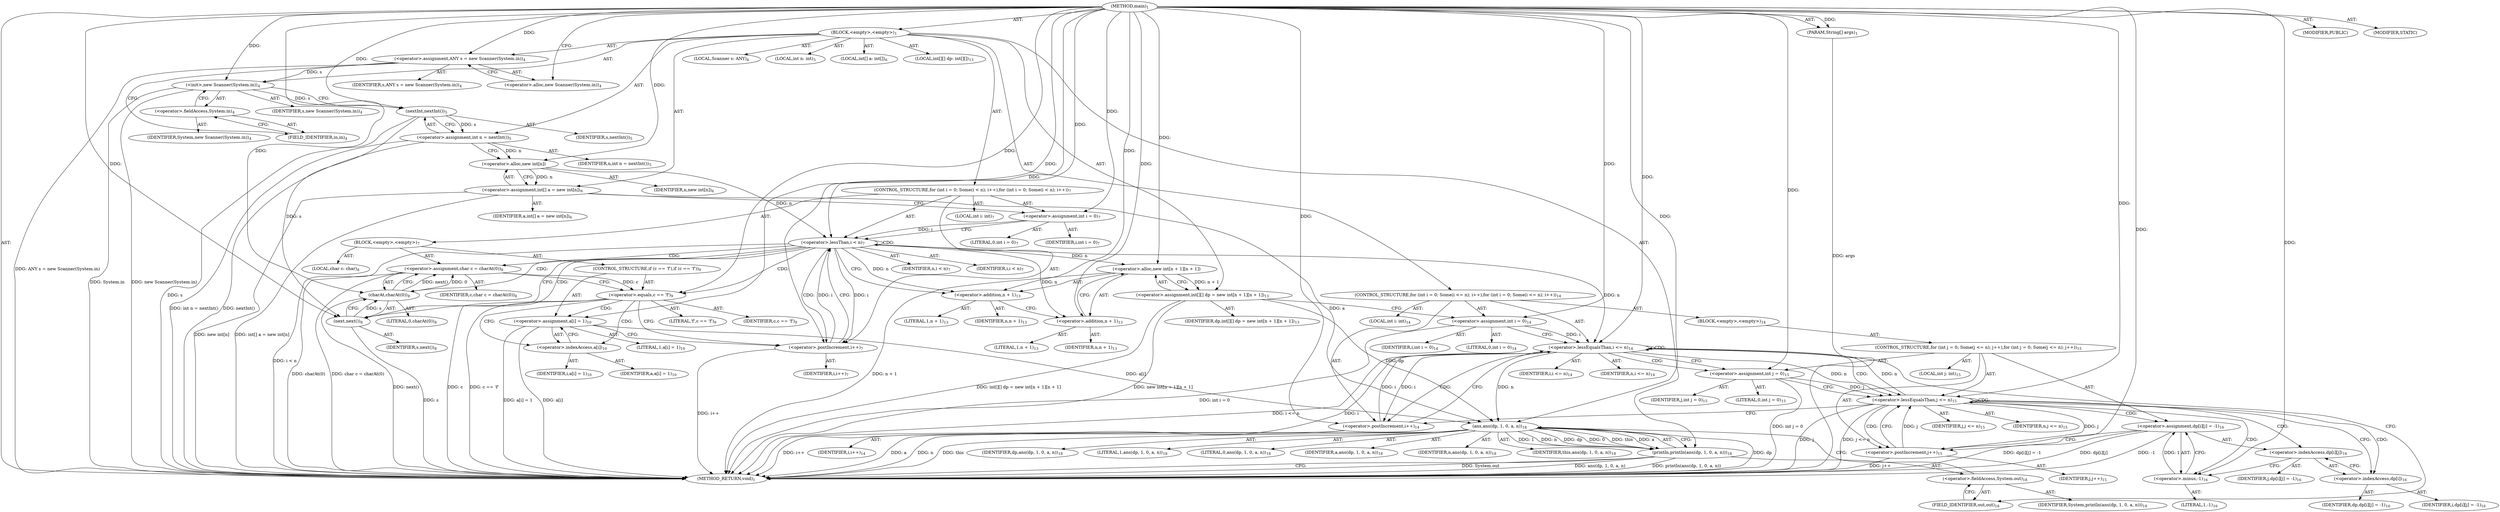 digraph "main" {  
"19" [label = <(METHOD,main)<SUB>1</SUB>> ]
"20" [label = <(PARAM,String[] args)<SUB>1</SUB>> ]
"21" [label = <(BLOCK,&lt;empty&gt;,&lt;empty&gt;)<SUB>1</SUB>> ]
"4" [label = <(LOCAL,Scanner s: ANY)<SUB>4</SUB>> ]
"22" [label = <(&lt;operator&gt;.assignment,ANY s = new Scanner(System.in))<SUB>4</SUB>> ]
"23" [label = <(IDENTIFIER,s,ANY s = new Scanner(System.in))<SUB>4</SUB>> ]
"24" [label = <(&lt;operator&gt;.alloc,new Scanner(System.in))<SUB>4</SUB>> ]
"25" [label = <(&lt;init&gt;,new Scanner(System.in))<SUB>4</SUB>> ]
"3" [label = <(IDENTIFIER,s,new Scanner(System.in))<SUB>4</SUB>> ]
"26" [label = <(&lt;operator&gt;.fieldAccess,System.in)<SUB>4</SUB>> ]
"27" [label = <(IDENTIFIER,System,new Scanner(System.in))<SUB>4</SUB>> ]
"28" [label = <(FIELD_IDENTIFIER,in,in)<SUB>4</SUB>> ]
"29" [label = <(LOCAL,int n: int)<SUB>5</SUB>> ]
"30" [label = <(&lt;operator&gt;.assignment,int n = nextInt())<SUB>5</SUB>> ]
"31" [label = <(IDENTIFIER,n,int n = nextInt())<SUB>5</SUB>> ]
"32" [label = <(nextInt,nextInt())<SUB>5</SUB>> ]
"33" [label = <(IDENTIFIER,s,nextInt())<SUB>5</SUB>> ]
"34" [label = <(LOCAL,int[] a: int[])<SUB>6</SUB>> ]
"35" [label = <(&lt;operator&gt;.assignment,int[] a = new int[n])<SUB>6</SUB>> ]
"36" [label = <(IDENTIFIER,a,int[] a = new int[n])<SUB>6</SUB>> ]
"37" [label = <(&lt;operator&gt;.alloc,new int[n])> ]
"38" [label = <(IDENTIFIER,n,new int[n])<SUB>6</SUB>> ]
"39" [label = <(CONTROL_STRUCTURE,for (int i = 0; Some(i &lt; n); i++),for (int i = 0; Some(i &lt; n); i++))<SUB>7</SUB>> ]
"40" [label = <(LOCAL,int i: int)<SUB>7</SUB>> ]
"41" [label = <(&lt;operator&gt;.assignment,int i = 0)<SUB>7</SUB>> ]
"42" [label = <(IDENTIFIER,i,int i = 0)<SUB>7</SUB>> ]
"43" [label = <(LITERAL,0,int i = 0)<SUB>7</SUB>> ]
"44" [label = <(&lt;operator&gt;.lessThan,i &lt; n)<SUB>7</SUB>> ]
"45" [label = <(IDENTIFIER,i,i &lt; n)<SUB>7</SUB>> ]
"46" [label = <(IDENTIFIER,n,i &lt; n)<SUB>7</SUB>> ]
"47" [label = <(&lt;operator&gt;.postIncrement,i++)<SUB>7</SUB>> ]
"48" [label = <(IDENTIFIER,i,i++)<SUB>7</SUB>> ]
"49" [label = <(BLOCK,&lt;empty&gt;,&lt;empty&gt;)<SUB>7</SUB>> ]
"50" [label = <(LOCAL,char c: char)<SUB>8</SUB>> ]
"51" [label = <(&lt;operator&gt;.assignment,char c = charAt(0))<SUB>8</SUB>> ]
"52" [label = <(IDENTIFIER,c,char c = charAt(0))<SUB>8</SUB>> ]
"53" [label = <(charAt,charAt(0))<SUB>8</SUB>> ]
"54" [label = <(next,next())<SUB>8</SUB>> ]
"55" [label = <(IDENTIFIER,s,next())<SUB>8</SUB>> ]
"56" [label = <(LITERAL,0,charAt(0))<SUB>8</SUB>> ]
"57" [label = <(CONTROL_STRUCTURE,if (c == 'f'),if (c == 'f'))<SUB>9</SUB>> ]
"58" [label = <(&lt;operator&gt;.equals,c == 'f')<SUB>9</SUB>> ]
"59" [label = <(IDENTIFIER,c,c == 'f')<SUB>9</SUB>> ]
"60" [label = <(LITERAL,'f',c == 'f')<SUB>9</SUB>> ]
"61" [label = <(&lt;operator&gt;.assignment,a[i] = 1)<SUB>10</SUB>> ]
"62" [label = <(&lt;operator&gt;.indexAccess,a[i])<SUB>10</SUB>> ]
"63" [label = <(IDENTIFIER,a,a[i] = 1)<SUB>10</SUB>> ]
"64" [label = <(IDENTIFIER,i,a[i] = 1)<SUB>10</SUB>> ]
"65" [label = <(LITERAL,1,a[i] = 1)<SUB>10</SUB>> ]
"66" [label = <(LOCAL,int[][] dp: int[][])<SUB>13</SUB>> ]
"67" [label = <(&lt;operator&gt;.assignment,int[][] dp = new int[n + 1][n + 1])<SUB>13</SUB>> ]
"68" [label = <(IDENTIFIER,dp,int[][] dp = new int[n + 1][n + 1])<SUB>13</SUB>> ]
"69" [label = <(&lt;operator&gt;.alloc,new int[n + 1][n + 1])> ]
"70" [label = <(&lt;operator&gt;.addition,n + 1)<SUB>13</SUB>> ]
"71" [label = <(IDENTIFIER,n,n + 1)<SUB>13</SUB>> ]
"72" [label = <(LITERAL,1,n + 1)<SUB>13</SUB>> ]
"73" [label = <(&lt;operator&gt;.addition,n + 1)<SUB>13</SUB>> ]
"74" [label = <(IDENTIFIER,n,n + 1)<SUB>13</SUB>> ]
"75" [label = <(LITERAL,1,n + 1)<SUB>13</SUB>> ]
"76" [label = <(CONTROL_STRUCTURE,for (int i = 0; Some(i &lt;= n); i++),for (int i = 0; Some(i &lt;= n); i++))<SUB>14</SUB>> ]
"77" [label = <(LOCAL,int i: int)<SUB>14</SUB>> ]
"78" [label = <(&lt;operator&gt;.assignment,int i = 0)<SUB>14</SUB>> ]
"79" [label = <(IDENTIFIER,i,int i = 0)<SUB>14</SUB>> ]
"80" [label = <(LITERAL,0,int i = 0)<SUB>14</SUB>> ]
"81" [label = <(&lt;operator&gt;.lessEqualsThan,i &lt;= n)<SUB>14</SUB>> ]
"82" [label = <(IDENTIFIER,i,i &lt;= n)<SUB>14</SUB>> ]
"83" [label = <(IDENTIFIER,n,i &lt;= n)<SUB>14</SUB>> ]
"84" [label = <(&lt;operator&gt;.postIncrement,i++)<SUB>14</SUB>> ]
"85" [label = <(IDENTIFIER,i,i++)<SUB>14</SUB>> ]
"86" [label = <(BLOCK,&lt;empty&gt;,&lt;empty&gt;)<SUB>14</SUB>> ]
"87" [label = <(CONTROL_STRUCTURE,for (int j = 0; Some(j &lt;= n); j++),for (int j = 0; Some(j &lt;= n); j++))<SUB>15</SUB>> ]
"88" [label = <(LOCAL,int j: int)<SUB>15</SUB>> ]
"89" [label = <(&lt;operator&gt;.assignment,int j = 0)<SUB>15</SUB>> ]
"90" [label = <(IDENTIFIER,j,int j = 0)<SUB>15</SUB>> ]
"91" [label = <(LITERAL,0,int j = 0)<SUB>15</SUB>> ]
"92" [label = <(&lt;operator&gt;.lessEqualsThan,j &lt;= n)<SUB>15</SUB>> ]
"93" [label = <(IDENTIFIER,j,j &lt;= n)<SUB>15</SUB>> ]
"94" [label = <(IDENTIFIER,n,j &lt;= n)<SUB>15</SUB>> ]
"95" [label = <(&lt;operator&gt;.postIncrement,j++)<SUB>15</SUB>> ]
"96" [label = <(IDENTIFIER,j,j++)<SUB>15</SUB>> ]
"97" [label = <(&lt;operator&gt;.assignment,dp[i][j] = -1)<SUB>16</SUB>> ]
"98" [label = <(&lt;operator&gt;.indexAccess,dp[i][j])<SUB>16</SUB>> ]
"99" [label = <(&lt;operator&gt;.indexAccess,dp[i])<SUB>16</SUB>> ]
"100" [label = <(IDENTIFIER,dp,dp[i][j] = -1)<SUB>16</SUB>> ]
"101" [label = <(IDENTIFIER,i,dp[i][j] = -1)<SUB>16</SUB>> ]
"102" [label = <(IDENTIFIER,j,dp[i][j] = -1)<SUB>16</SUB>> ]
"103" [label = <(&lt;operator&gt;.minus,-1)<SUB>16</SUB>> ]
"104" [label = <(LITERAL,1,-1)<SUB>16</SUB>> ]
"105" [label = <(println,println(ans(dp, 1, 0, a, n)))<SUB>18</SUB>> ]
"106" [label = <(&lt;operator&gt;.fieldAccess,System.out)<SUB>18</SUB>> ]
"107" [label = <(IDENTIFIER,System,println(ans(dp, 1, 0, a, n)))<SUB>18</SUB>> ]
"108" [label = <(FIELD_IDENTIFIER,out,out)<SUB>18</SUB>> ]
"109" [label = <(ans,ans(dp, 1, 0, a, n))<SUB>18</SUB>> ]
"110" [label = <(IDENTIFIER,this,ans(dp, 1, 0, a, n))<SUB>18</SUB>> ]
"111" [label = <(IDENTIFIER,dp,ans(dp, 1, 0, a, n))<SUB>18</SUB>> ]
"112" [label = <(LITERAL,1,ans(dp, 1, 0, a, n))<SUB>18</SUB>> ]
"113" [label = <(LITERAL,0,ans(dp, 1, 0, a, n))<SUB>18</SUB>> ]
"114" [label = <(IDENTIFIER,a,ans(dp, 1, 0, a, n))<SUB>18</SUB>> ]
"115" [label = <(IDENTIFIER,n,ans(dp, 1, 0, a, n))<SUB>18</SUB>> ]
"116" [label = <(MODIFIER,PUBLIC)> ]
"117" [label = <(MODIFIER,STATIC)> ]
"118" [label = <(METHOD_RETURN,void)<SUB>1</SUB>> ]
  "19" -> "20"  [ label = "AST: "] 
  "19" -> "21"  [ label = "AST: "] 
  "19" -> "116"  [ label = "AST: "] 
  "19" -> "117"  [ label = "AST: "] 
  "19" -> "118"  [ label = "AST: "] 
  "21" -> "4"  [ label = "AST: "] 
  "21" -> "22"  [ label = "AST: "] 
  "21" -> "25"  [ label = "AST: "] 
  "21" -> "29"  [ label = "AST: "] 
  "21" -> "30"  [ label = "AST: "] 
  "21" -> "34"  [ label = "AST: "] 
  "21" -> "35"  [ label = "AST: "] 
  "21" -> "39"  [ label = "AST: "] 
  "21" -> "66"  [ label = "AST: "] 
  "21" -> "67"  [ label = "AST: "] 
  "21" -> "76"  [ label = "AST: "] 
  "21" -> "105"  [ label = "AST: "] 
  "22" -> "23"  [ label = "AST: "] 
  "22" -> "24"  [ label = "AST: "] 
  "25" -> "3"  [ label = "AST: "] 
  "25" -> "26"  [ label = "AST: "] 
  "26" -> "27"  [ label = "AST: "] 
  "26" -> "28"  [ label = "AST: "] 
  "30" -> "31"  [ label = "AST: "] 
  "30" -> "32"  [ label = "AST: "] 
  "32" -> "33"  [ label = "AST: "] 
  "35" -> "36"  [ label = "AST: "] 
  "35" -> "37"  [ label = "AST: "] 
  "37" -> "38"  [ label = "AST: "] 
  "39" -> "40"  [ label = "AST: "] 
  "39" -> "41"  [ label = "AST: "] 
  "39" -> "44"  [ label = "AST: "] 
  "39" -> "47"  [ label = "AST: "] 
  "39" -> "49"  [ label = "AST: "] 
  "41" -> "42"  [ label = "AST: "] 
  "41" -> "43"  [ label = "AST: "] 
  "44" -> "45"  [ label = "AST: "] 
  "44" -> "46"  [ label = "AST: "] 
  "47" -> "48"  [ label = "AST: "] 
  "49" -> "50"  [ label = "AST: "] 
  "49" -> "51"  [ label = "AST: "] 
  "49" -> "57"  [ label = "AST: "] 
  "51" -> "52"  [ label = "AST: "] 
  "51" -> "53"  [ label = "AST: "] 
  "53" -> "54"  [ label = "AST: "] 
  "53" -> "56"  [ label = "AST: "] 
  "54" -> "55"  [ label = "AST: "] 
  "57" -> "58"  [ label = "AST: "] 
  "57" -> "61"  [ label = "AST: "] 
  "58" -> "59"  [ label = "AST: "] 
  "58" -> "60"  [ label = "AST: "] 
  "61" -> "62"  [ label = "AST: "] 
  "61" -> "65"  [ label = "AST: "] 
  "62" -> "63"  [ label = "AST: "] 
  "62" -> "64"  [ label = "AST: "] 
  "67" -> "68"  [ label = "AST: "] 
  "67" -> "69"  [ label = "AST: "] 
  "69" -> "70"  [ label = "AST: "] 
  "69" -> "73"  [ label = "AST: "] 
  "70" -> "71"  [ label = "AST: "] 
  "70" -> "72"  [ label = "AST: "] 
  "73" -> "74"  [ label = "AST: "] 
  "73" -> "75"  [ label = "AST: "] 
  "76" -> "77"  [ label = "AST: "] 
  "76" -> "78"  [ label = "AST: "] 
  "76" -> "81"  [ label = "AST: "] 
  "76" -> "84"  [ label = "AST: "] 
  "76" -> "86"  [ label = "AST: "] 
  "78" -> "79"  [ label = "AST: "] 
  "78" -> "80"  [ label = "AST: "] 
  "81" -> "82"  [ label = "AST: "] 
  "81" -> "83"  [ label = "AST: "] 
  "84" -> "85"  [ label = "AST: "] 
  "86" -> "87"  [ label = "AST: "] 
  "87" -> "88"  [ label = "AST: "] 
  "87" -> "89"  [ label = "AST: "] 
  "87" -> "92"  [ label = "AST: "] 
  "87" -> "95"  [ label = "AST: "] 
  "87" -> "97"  [ label = "AST: "] 
  "89" -> "90"  [ label = "AST: "] 
  "89" -> "91"  [ label = "AST: "] 
  "92" -> "93"  [ label = "AST: "] 
  "92" -> "94"  [ label = "AST: "] 
  "95" -> "96"  [ label = "AST: "] 
  "97" -> "98"  [ label = "AST: "] 
  "97" -> "103"  [ label = "AST: "] 
  "98" -> "99"  [ label = "AST: "] 
  "98" -> "102"  [ label = "AST: "] 
  "99" -> "100"  [ label = "AST: "] 
  "99" -> "101"  [ label = "AST: "] 
  "103" -> "104"  [ label = "AST: "] 
  "105" -> "106"  [ label = "AST: "] 
  "105" -> "109"  [ label = "AST: "] 
  "106" -> "107"  [ label = "AST: "] 
  "106" -> "108"  [ label = "AST: "] 
  "109" -> "110"  [ label = "AST: "] 
  "109" -> "111"  [ label = "AST: "] 
  "109" -> "112"  [ label = "AST: "] 
  "109" -> "113"  [ label = "AST: "] 
  "109" -> "114"  [ label = "AST: "] 
  "109" -> "115"  [ label = "AST: "] 
  "22" -> "28"  [ label = "CFG: "] 
  "25" -> "32"  [ label = "CFG: "] 
  "30" -> "37"  [ label = "CFG: "] 
  "35" -> "41"  [ label = "CFG: "] 
  "67" -> "78"  [ label = "CFG: "] 
  "105" -> "118"  [ label = "CFG: "] 
  "24" -> "22"  [ label = "CFG: "] 
  "26" -> "25"  [ label = "CFG: "] 
  "32" -> "30"  [ label = "CFG: "] 
  "37" -> "35"  [ label = "CFG: "] 
  "41" -> "44"  [ label = "CFG: "] 
  "44" -> "54"  [ label = "CFG: "] 
  "44" -> "70"  [ label = "CFG: "] 
  "47" -> "44"  [ label = "CFG: "] 
  "69" -> "67"  [ label = "CFG: "] 
  "78" -> "81"  [ label = "CFG: "] 
  "81" -> "89"  [ label = "CFG: "] 
  "81" -> "108"  [ label = "CFG: "] 
  "84" -> "81"  [ label = "CFG: "] 
  "106" -> "109"  [ label = "CFG: "] 
  "109" -> "105"  [ label = "CFG: "] 
  "28" -> "26"  [ label = "CFG: "] 
  "51" -> "58"  [ label = "CFG: "] 
  "70" -> "73"  [ label = "CFG: "] 
  "73" -> "69"  [ label = "CFG: "] 
  "108" -> "106"  [ label = "CFG: "] 
  "53" -> "51"  [ label = "CFG: "] 
  "58" -> "62"  [ label = "CFG: "] 
  "58" -> "47"  [ label = "CFG: "] 
  "61" -> "47"  [ label = "CFG: "] 
  "89" -> "92"  [ label = "CFG: "] 
  "92" -> "99"  [ label = "CFG: "] 
  "92" -> "84"  [ label = "CFG: "] 
  "95" -> "92"  [ label = "CFG: "] 
  "97" -> "95"  [ label = "CFG: "] 
  "54" -> "53"  [ label = "CFG: "] 
  "62" -> "61"  [ label = "CFG: "] 
  "98" -> "103"  [ label = "CFG: "] 
  "103" -> "97"  [ label = "CFG: "] 
  "99" -> "98"  [ label = "CFG: "] 
  "19" -> "24"  [ label = "CFG: "] 
  "20" -> "118"  [ label = "DDG: args"] 
  "22" -> "118"  [ label = "DDG: ANY s = new Scanner(System.in)"] 
  "25" -> "118"  [ label = "DDG: System.in"] 
  "25" -> "118"  [ label = "DDG: new Scanner(System.in)"] 
  "32" -> "118"  [ label = "DDG: s"] 
  "30" -> "118"  [ label = "DDG: nextInt()"] 
  "30" -> "118"  [ label = "DDG: int n = nextInt()"] 
  "35" -> "118"  [ label = "DDG: new int[n]"] 
  "35" -> "118"  [ label = "DDG: int[] a = new int[n]"] 
  "44" -> "118"  [ label = "DDG: i &lt; n"] 
  "69" -> "118"  [ label = "DDG: n + 1"] 
  "67" -> "118"  [ label = "DDG: new int[n + 1][n + 1]"] 
  "67" -> "118"  [ label = "DDG: int[][] dp = new int[n + 1][n + 1]"] 
  "78" -> "118"  [ label = "DDG: int i = 0"] 
  "81" -> "118"  [ label = "DDG: i"] 
  "81" -> "118"  [ label = "DDG: i &lt;= n"] 
  "105" -> "118"  [ label = "DDG: System.out"] 
  "109" -> "118"  [ label = "DDG: dp"] 
  "109" -> "118"  [ label = "DDG: a"] 
  "109" -> "118"  [ label = "DDG: n"] 
  "105" -> "118"  [ label = "DDG: ans(dp, 1, 0, a, n)"] 
  "105" -> "118"  [ label = "DDG: println(ans(dp, 1, 0, a, n))"] 
  "89" -> "118"  [ label = "DDG: int j = 0"] 
  "92" -> "118"  [ label = "DDG: j"] 
  "92" -> "118"  [ label = "DDG: j &lt;= n"] 
  "84" -> "118"  [ label = "DDG: i++"] 
  "97" -> "118"  [ label = "DDG: dp[i][j]"] 
  "97" -> "118"  [ label = "DDG: -1"] 
  "97" -> "118"  [ label = "DDG: dp[i][j] = -1"] 
  "95" -> "118"  [ label = "DDG: j++"] 
  "54" -> "118"  [ label = "DDG: s"] 
  "53" -> "118"  [ label = "DDG: next()"] 
  "51" -> "118"  [ label = "DDG: charAt(0)"] 
  "51" -> "118"  [ label = "DDG: char c = charAt(0)"] 
  "58" -> "118"  [ label = "DDG: c"] 
  "58" -> "118"  [ label = "DDG: c == 'f'"] 
  "61" -> "118"  [ label = "DDG: a[i]"] 
  "61" -> "118"  [ label = "DDG: a[i] = 1"] 
  "47" -> "118"  [ label = "DDG: i++"] 
  "109" -> "118"  [ label = "DDG: this"] 
  "19" -> "20"  [ label = "DDG: "] 
  "19" -> "22"  [ label = "DDG: "] 
  "32" -> "30"  [ label = "DDG: s"] 
  "37" -> "35"  [ label = "DDG: n"] 
  "69" -> "67"  [ label = "DDG: n + 1"] 
  "22" -> "25"  [ label = "DDG: s"] 
  "19" -> "25"  [ label = "DDG: "] 
  "19" -> "41"  [ label = "DDG: "] 
  "19" -> "78"  [ label = "DDG: "] 
  "109" -> "105"  [ label = "DDG: 1"] 
  "109" -> "105"  [ label = "DDG: n"] 
  "109" -> "105"  [ label = "DDG: dp"] 
  "109" -> "105"  [ label = "DDG: 0"] 
  "109" -> "105"  [ label = "DDG: this"] 
  "109" -> "105"  [ label = "DDG: a"] 
  "25" -> "32"  [ label = "DDG: s"] 
  "19" -> "32"  [ label = "DDG: "] 
  "30" -> "37"  [ label = "DDG: n"] 
  "19" -> "37"  [ label = "DDG: "] 
  "41" -> "44"  [ label = "DDG: i"] 
  "47" -> "44"  [ label = "DDG: i"] 
  "19" -> "44"  [ label = "DDG: "] 
  "37" -> "44"  [ label = "DDG: n"] 
  "44" -> "47"  [ label = "DDG: i"] 
  "19" -> "47"  [ label = "DDG: "] 
  "53" -> "51"  [ label = "DDG: next()"] 
  "53" -> "51"  [ label = "DDG: 0"] 
  "44" -> "69"  [ label = "DDG: n"] 
  "19" -> "69"  [ label = "DDG: "] 
  "78" -> "81"  [ label = "DDG: i"] 
  "84" -> "81"  [ label = "DDG: i"] 
  "19" -> "81"  [ label = "DDG: "] 
  "92" -> "81"  [ label = "DDG: n"] 
  "44" -> "81"  [ label = "DDG: n"] 
  "81" -> "84"  [ label = "DDG: i"] 
  "19" -> "84"  [ label = "DDG: "] 
  "19" -> "109"  [ label = "DDG: "] 
  "67" -> "109"  [ label = "DDG: dp"] 
  "35" -> "109"  [ label = "DDG: a"] 
  "61" -> "109"  [ label = "DDG: a[i]"] 
  "81" -> "109"  [ label = "DDG: n"] 
  "19" -> "61"  [ label = "DDG: "] 
  "44" -> "70"  [ label = "DDG: n"] 
  "19" -> "70"  [ label = "DDG: "] 
  "19" -> "73"  [ label = "DDG: "] 
  "44" -> "73"  [ label = "DDG: n"] 
  "19" -> "89"  [ label = "DDG: "] 
  "103" -> "97"  [ label = "DDG: 1"] 
  "54" -> "53"  [ label = "DDG: s"] 
  "19" -> "53"  [ label = "DDG: "] 
  "51" -> "58"  [ label = "DDG: c"] 
  "19" -> "58"  [ label = "DDG: "] 
  "89" -> "92"  [ label = "DDG: j"] 
  "95" -> "92"  [ label = "DDG: j"] 
  "19" -> "92"  [ label = "DDG: "] 
  "81" -> "92"  [ label = "DDG: n"] 
  "92" -> "95"  [ label = "DDG: j"] 
  "19" -> "95"  [ label = "DDG: "] 
  "32" -> "54"  [ label = "DDG: s"] 
  "19" -> "54"  [ label = "DDG: "] 
  "19" -> "103"  [ label = "DDG: "] 
  "44" -> "47"  [ label = "CDG: "] 
  "44" -> "58"  [ label = "CDG: "] 
  "44" -> "51"  [ label = "CDG: "] 
  "44" -> "53"  [ label = "CDG: "] 
  "44" -> "44"  [ label = "CDG: "] 
  "44" -> "54"  [ label = "CDG: "] 
  "81" -> "89"  [ label = "CDG: "] 
  "81" -> "81"  [ label = "CDG: "] 
  "81" -> "84"  [ label = "CDG: "] 
  "81" -> "92"  [ label = "CDG: "] 
  "58" -> "61"  [ label = "CDG: "] 
  "58" -> "62"  [ label = "CDG: "] 
  "92" -> "98"  [ label = "CDG: "] 
  "92" -> "99"  [ label = "CDG: "] 
  "92" -> "103"  [ label = "CDG: "] 
  "92" -> "95"  [ label = "CDG: "] 
  "92" -> "92"  [ label = "CDG: "] 
  "92" -> "97"  [ label = "CDG: "] 
}
